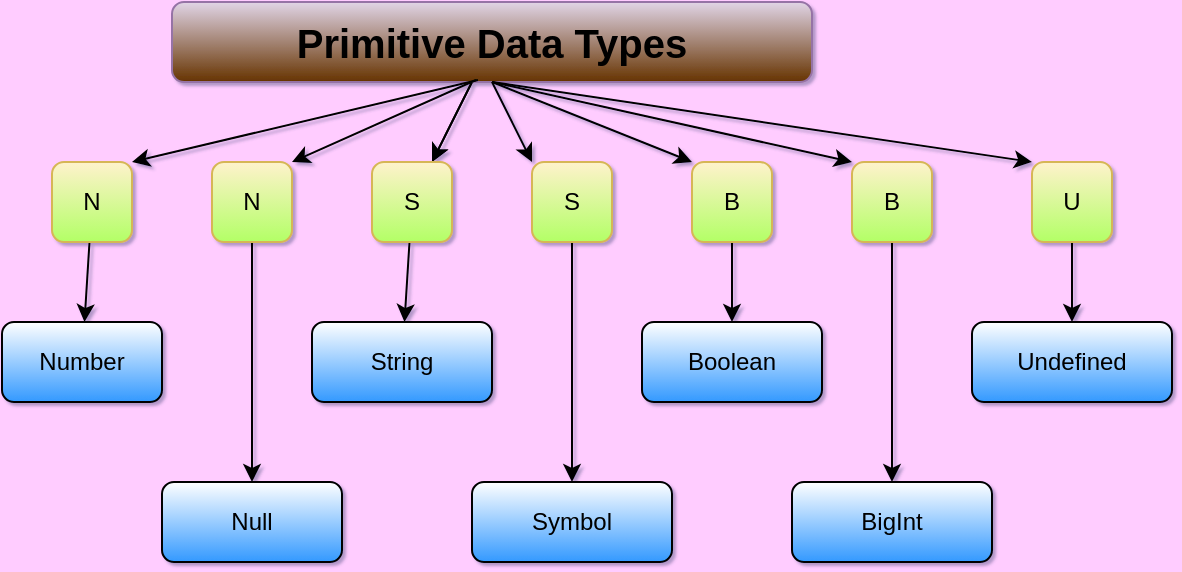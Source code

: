 <mxfile>
    <diagram id="aWdt4YoU9_3cUsZrO9WC" name="Page-1">
        <mxGraphModel dx="2218" dy="1325" grid="1" gridSize="10" guides="1" tooltips="1" connect="1" arrows="1" fold="1" page="1" pageScale="1" pageWidth="1100" pageHeight="850" background="#FFCCFF" math="0" shadow="1">
            <root>
                <mxCell id="0"/>
                <mxCell id="1" parent="0"/>
                <mxCell id="31" value="" style="edgeStyle=none;html=1;rounded=1;" parent="1" source="2" target="4" edge="1">
                    <mxGeometry relative="1" as="geometry"/>
                </mxCell>
                <mxCell id="32" value="" style="edgeStyle=none;html=1;rounded=1;" parent="1" source="2" target="4" edge="1">
                    <mxGeometry relative="1" as="geometry"/>
                </mxCell>
                <mxCell id="2" value="Primitive Data Types" style="rounded=1;whiteSpace=wrap;html=1;fontStyle=1;fontSize=20;fillColor=#e1d5e7;strokeColor=#9673a6;gradientColor=#663300;" parent="1" vertex="1">
                    <mxGeometry x="65" y="-80" width="320" height="40" as="geometry"/>
                </mxCell>
                <mxCell id="19" value="" style="edgeStyle=none;html=1;rounded=1;" parent="1" source="3" target="18" edge="1">
                    <mxGeometry relative="1" as="geometry"/>
                </mxCell>
                <mxCell id="3" value="S" style="whiteSpace=wrap;html=1;aspect=fixed;fillColor=#fff2cc;strokeColor=#d6b656;gradientColor=#B3FF66;rounded=1;" parent="1" vertex="1">
                    <mxGeometry x="245" width="40" height="40" as="geometry"/>
                </mxCell>
                <mxCell id="17" value="" style="edgeStyle=none;html=1;rounded=1;" parent="1" source="4" target="16" edge="1">
                    <mxGeometry relative="1" as="geometry"/>
                </mxCell>
                <mxCell id="4" value="S" style="whiteSpace=wrap;html=1;aspect=fixed;fillColor=#fff2cc;strokeColor=#d6b656;gradientColor=#B3FF66;rounded=1;" parent="1" vertex="1">
                    <mxGeometry x="165" width="40" height="40" as="geometry"/>
                </mxCell>
                <mxCell id="14" value="" style="edgeStyle=none;html=1;rounded=1;" parent="1" source="5" target="13" edge="1">
                    <mxGeometry relative="1" as="geometry"/>
                </mxCell>
                <mxCell id="5" value="N" style="whiteSpace=wrap;html=1;aspect=fixed;fillColor=#fff2cc;strokeColor=#d6b656;gradientColor=#B3FF66;rounded=1;" parent="1" vertex="1">
                    <mxGeometry x="85" width="40" height="40" as="geometry"/>
                </mxCell>
                <mxCell id="11" value="" style="edgeStyle=none;html=1;rounded=1;" parent="1" source="6" target="10" edge="1">
                    <mxGeometry relative="1" as="geometry"/>
                </mxCell>
                <mxCell id="6" value="N" style="whiteSpace=wrap;html=1;aspect=fixed;fillColor=#fff2cc;strokeColor=#d6b656;gradientColor=#B3FF66;rounded=1;" parent="1" vertex="1">
                    <mxGeometry x="5" width="40" height="40" as="geometry"/>
                </mxCell>
                <mxCell id="21" value="" style="edgeStyle=none;html=1;rounded=1;" parent="1" source="7" target="20" edge="1">
                    <mxGeometry relative="1" as="geometry"/>
                </mxCell>
                <mxCell id="7" value="B" style="whiteSpace=wrap;html=1;aspect=fixed;fillColor=#fff2cc;strokeColor=#d6b656;gradientColor=#B3FF66;rounded=1;" parent="1" vertex="1">
                    <mxGeometry x="325" width="40" height="40" as="geometry"/>
                </mxCell>
                <mxCell id="25" value="" style="edgeStyle=none;html=1;rounded=1;" parent="1" source="8" target="24" edge="1">
                    <mxGeometry relative="1" as="geometry"/>
                </mxCell>
                <mxCell id="8" value="B" style="whiteSpace=wrap;html=1;aspect=fixed;fillColor=#fff2cc;strokeColor=#d6b656;gradientColor=#B3FF66;rounded=1;" parent="1" vertex="1">
                    <mxGeometry x="405" width="40" height="40" as="geometry"/>
                </mxCell>
                <mxCell id="27" value="" style="edgeStyle=none;html=1;rounded=1;" parent="1" source="9" target="26" edge="1">
                    <mxGeometry relative="1" as="geometry"/>
                </mxCell>
                <mxCell id="9" value="U" style="whiteSpace=wrap;html=1;aspect=fixed;fillColor=#fff2cc;strokeColor=#d6b656;gradientColor=#B3FF66;rounded=1;" parent="1" vertex="1">
                    <mxGeometry x="495" width="40" height="40" as="geometry"/>
                </mxCell>
                <mxCell id="10" value="Number" style="whiteSpace=wrap;html=1;gradientColor=#3399FF;rounded=1;" parent="1" vertex="1">
                    <mxGeometry x="-20" y="80" width="80" height="40" as="geometry"/>
                </mxCell>
                <mxCell id="13" value="Null" style="whiteSpace=wrap;html=1;gradientColor=#3399FF;rounded=1;" parent="1" vertex="1">
                    <mxGeometry x="60" y="160" width="90" height="40" as="geometry"/>
                </mxCell>
                <mxCell id="16" value="String" style="whiteSpace=wrap;html=1;gradientColor=#3399FF;rounded=1;" parent="1" vertex="1">
                    <mxGeometry x="135" y="80" width="90" height="40" as="geometry"/>
                </mxCell>
                <mxCell id="18" value="Symbol" style="whiteSpace=wrap;html=1;labelBackgroundColor=none;labelBorderColor=none;rounded=1;gradientColor=#3399FF;" parent="1" vertex="1">
                    <mxGeometry x="215" y="160" width="100" height="40" as="geometry"/>
                </mxCell>
                <mxCell id="20" value="Boolean" style="whiteSpace=wrap;html=1;gradientColor=#3399FF;rounded=1;" parent="1" vertex="1">
                    <mxGeometry x="300" y="80" width="90" height="40" as="geometry"/>
                </mxCell>
                <mxCell id="24" value="BigInt" style="whiteSpace=wrap;html=1;gradientColor=#3399FF;rounded=1;" parent="1" vertex="1">
                    <mxGeometry x="375" y="160" width="100" height="40" as="geometry"/>
                </mxCell>
                <mxCell id="26" value="Undefined" style="whiteSpace=wrap;html=1;gradientColor=#3399FF;rounded=1;" parent="1" vertex="1">
                    <mxGeometry x="465" y="80" width="100" height="40" as="geometry"/>
                </mxCell>
                <mxCell id="33" value="" style="endArrow=classic;html=1;exitX=0.475;exitY=0.975;exitDx=0;exitDy=0;exitPerimeter=0;entryX=1;entryY=0;entryDx=0;entryDy=0;rounded=1;" parent="1" source="2" target="5" edge="1">
                    <mxGeometry width="50" height="50" relative="1" as="geometry">
                        <mxPoint x="45" y="30" as="sourcePoint"/>
                        <mxPoint x="95" y="-20" as="targetPoint"/>
                    </mxGeometry>
                </mxCell>
                <mxCell id="34" value="" style="endArrow=classic;html=1;entryX=1;entryY=0;entryDx=0;entryDy=0;exitX=0.478;exitY=0.975;exitDx=0;exitDy=0;exitPerimeter=0;rounded=1;" parent="1" source="2" target="6" edge="1">
                    <mxGeometry width="50" height="50" relative="1" as="geometry">
                        <mxPoint x="215" y="-40" as="sourcePoint"/>
                        <mxPoint x="160" y="260" as="targetPoint"/>
                    </mxGeometry>
                </mxCell>
                <mxCell id="35" value="" style="endArrow=classic;html=1;entryX=0;entryY=0;entryDx=0;entryDy=0;rounded=1;" parent="1" target="3" edge="1">
                    <mxGeometry width="50" height="50" relative="1" as="geometry">
                        <mxPoint x="225" y="-40" as="sourcePoint"/>
                        <mxPoint x="170" y="270" as="targetPoint"/>
                    </mxGeometry>
                </mxCell>
                <mxCell id="36" value="" style="endArrow=classic;html=1;entryX=0;entryY=0;entryDx=0;entryDy=0;exitX=0.5;exitY=1;exitDx=0;exitDy=0;rounded=1;" parent="1" source="2" target="7" edge="1">
                    <mxGeometry width="50" height="50" relative="1" as="geometry">
                        <mxPoint x="130" y="330" as="sourcePoint"/>
                        <mxPoint x="180" y="280" as="targetPoint"/>
                    </mxGeometry>
                </mxCell>
                <mxCell id="37" value="" style="endArrow=classic;html=1;entryX=0;entryY=0;entryDx=0;entryDy=0;exitX=0.5;exitY=1;exitDx=0;exitDy=0;rounded=1;" parent="1" source="2" target="8" edge="1">
                    <mxGeometry width="50" height="50" relative="1" as="geometry">
                        <mxPoint x="140" y="340" as="sourcePoint"/>
                        <mxPoint x="190" y="290" as="targetPoint"/>
                    </mxGeometry>
                </mxCell>
                <mxCell id="38" value="" style="endArrow=classic;html=1;entryX=0;entryY=0;entryDx=0;entryDy=0;rounded=1;exitX=0.5;exitY=1;exitDx=0;exitDy=0;" parent="1" source="2" target="9" edge="1">
                    <mxGeometry width="50" height="50" relative="1" as="geometry">
                        <mxPoint x="245" y="-40" as="sourcePoint"/>
                        <mxPoint x="435" y="-30" as="targetPoint"/>
                    </mxGeometry>
                </mxCell>
            </root>
        </mxGraphModel>
    </diagram>
</mxfile>